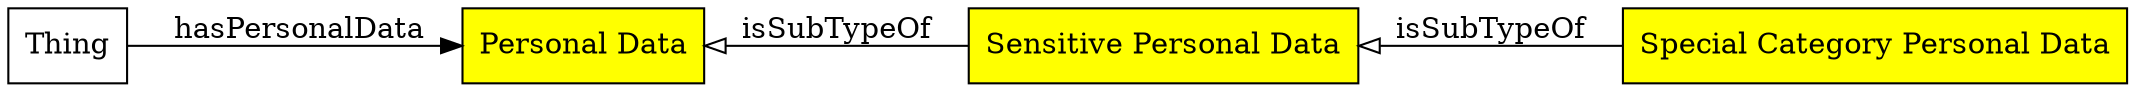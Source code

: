 # PD

digraph G {
    rankdir=LR;
    bgcolor=transparent;
    node [shape=rect];
    PD [label="Personal Data",style=filled,fillcolor=yellow];
    SPD [label="Sensitive Personal Data",style=filled,fillcolor=yellow];
    SCPD [label="Special Category Personal Data",style=filled,fillcolor=yellow];
    Thing -> PD [label=" hasPersonalData"];
    PD -> SPD -> SCPD [dir=both,arrowhead=none,arrowtail=onormal,label="isSubTypeOf"] ;
}

# Purpose
# http://www.graphviz.org/content/cluster

digraph G {
    rankdir=LR;
    bgcolor=transparent;
    node [shape=rect];
    PD [label="Purpose",style=filled,fillcolor=yellow];
    Thing -> PD [label=" hasPurpose"];
    N2 [label="Sector", style=filled, fillcolor=yellow];
    PD -> N2 [label=" hasSector"];
# N4 [label="Sector", style=filled, fillcolor=yellow];
# PD -> N3 [label=" hasPurpose"];
}

# Processing
# http://www.graphviz.org/content/cluster

digraph G {
    rankdir=LR;
    bgcolor=transparent;
    node [shape=rect];
    PD [label="Processing",style=filled,fillcolor=yellow];
    Thing -> PD [label=" hasProcessing"];
    N2 [label="DataSource", style=filled, fillcolor=yellow];
    PD -> N2 [label=" hasDataSource"];
    N3c [label="Context", style=filled, fillcolor=yellow];
    N3 [label="ProcessingContext", style=filled, fillcolor=yellow];
    N3 -> N3c [arrowhead=onormal,label="isSubTypeOf"];
    PD -> N3 [label=" hasContext"];
# N4 [label="Sector", style=filled, fillcolor=yellow];
# PD -> N3 [label=" hasPurpose"];
}

# LegalBasis
# http://www.graphviz.org/content/cluster

digraph G {
    rankdir=LR;
    bgcolor=transparent;
    node [shape=rect];
    PD [label="LegalBasis",style=filled,fillcolor=yellow];
    Thing -> PD [label=" hasLegalBasis"];

}


# Entities
# http://www.graphviz.org/content/cluster

digraph G {
 rankdir=LR;
    bgcolor=transparent;
    node [shape=rect,style=filled,fillcolor=yellow];
    Thing [fillcolor=none];
    PD -> Entity [arrowhead=onormal,label="isSubTypeOf"];
    NaturalPerson -> Entity [arrowhead=onormal,label="isSubTypeOf"];
    PD [label="LegalEntity",style=filled,fillcolor=yellow];
    N1 [label="DataController",style=filled,fillcolor=yellow];
    N1 -> PD [arrowhead=onormal];
    N2 [label="DataProcessor",style=filled,fillcolor=yellow];
    N2 -> PD [arrowhead=onormal,label="isSubTypeOf"];
    N3 [label="ThirdParty",style=filled,fillcolor=yellow];
    N3 -> PD [arrowhead=onormal];
    N4 [label="DataSubject",style=filled,fillcolor=yellow];
    N4 -> PD [arrowhead=onormal,label="isSubTypeOf"];
    N4 -> NaturalPerson [arrowhead=onormal,label="isSubTypeOf"];
    N5 [label="Authority",style=filled,fillcolor=yellow];
    N5 -> PD [arrowhead=onormal];
    N6 [label="Representative",style=filled,fillcolor=yellow];
    N6 -> PD [arrowhead=onormal];

    Thing -> N1 [label="hasDataController"];
    Thing -> N2 [label="hasDataProcessor"];
    Thing -> N3 [label="hasRecipient"];
    Thing -> N4 [label="hasDataSubject"];
    Thing -> N5 [label="hasAuthority"];
    Thing -> N6 [label="hasRepresentative"];
}


# Data Controller
digraph G {
    rankdir=LR;
    bgcolor=transparent;
    node [shape=rect];

    N1 [label="DataController",style=filled,fillcolor=yellow];
    N6 [label="Representative",style=filled,fillcolor=yellow];
    DataProtectionOfficer [label="Data Protection Officer",style=filled,fillcolor=yellow];
    N6 -> DataProtectionOfficer [arrowhead=none,arrowtail=onormal,dir=both,label="isSubTypeOf"];

    Thing -> N1 [label="hasDataController"];
    N1 -> N6 [label="hasRepresentative"];
}


# Data Subject

digraph G {
    rankdir=LR;
    bgcolor=transparent;
    node [shape=rect];

N1 [label="DataSubject",style=filled,fillcolor=yellow];
N2 [label="Vulnerable Data Subject",style=filled,fillcolor=yellow];
N3 [label="Child",style=filled,fillcolor=yellow];
N1 -> N2,N3 [arrowtail=onormal,arrowhead=none,dir=both,label="isSubTypeOf"];

Thing -> N1 [label="hasDataSubject"];
}

# Recipient

digraph G {
    rankdir=LR;
    bgcolor=transparent;
    node [shape=rect];

N1 [label="Recipient",style=filled,fillcolor=yellow];
N2 [label="DataController",style=filled,fillcolor=yellow];
N3 [label="DataProcessor",style=filled,fillcolor=yellow];
N4 [label="ThirdParty",style=filled,fillcolor=yellow];
N2,N3,N4 -> N1 [arrowhead=onormal,label="isSubTypeOf"];

Thing -> N1 [label="hasRecipient"];
Thing -> N3 [label="hasDataProcessor"];
Thing -> N2 [label="hasRecipientDataController"];
Thing -> N4 [label="hasRecipientThirdParty"];
}

# Tech/Org Measure

digraph G {
    rankdir=LR;
    bgcolor=transparent;
    node [shape=rect];
N1 [label="TechnicalOrganisationalMeasure",style=filled,fillcolor=yellow];
N2 [label="TechnicalMeasure",style=filled,fillcolor=yellow];
N3 [label="OrganisationalMeasure",style=filled,fillcolor=yellow];
N1 -> N2,N3 [arrowtail=onormal,arrowhead=none,dir=both,label="isSubTypeOf"];

N1 -> Thing [label="hasTechnicalOrganisationalMeasure",dir=both,arrowhead=none];
N2 -> Thing [label="hasTechnicalMeasure",dir=both,arrowhead=none];
N3 -> Thing [label="hasOrganisationalMeasure",dir=both,arrowhead=none];
}

# Right

digraph G {
    rankdir=LR;
    bgcolor=transparent;
    node [shape=rect];

    N1 [label="Right",style=filled,fillcolor=yellow];
    N2 [label="Data Subject Right",style=filled,fillcolor=yellow];
#N3 [label="Org Measure",style=filled,fillcolor=yellow];
    N1 -> N2 [arrowtail=onormal,arrowhead=none,dir=both,label="isSubTypeOf"];

    Thing -> N1 [label="hasRight"];
}


# Risk
digraph G {
    rankdir=LR;
    bgcolor=transparent;
    node [shape=rect];

    N1 [label="Risk",style=filled,fillcolor=yellow];
    N2 [label="RiskMitigationMeasure",style=filled,fillcolor=yellow];
    N3 [label="Tech/Org Measure",style=filled,fillcolor=yellow];
    N2 -> N3 [arrowhead=onormal,label="isSubTypeOf"];
    N1 -> N2 [label="mitigatesRisk"arrowtail=normal,arrowhead=none,dir=both];
    Thing -> N1 [label="hasRisk"];
}

# Technology
digraph G {
    rankdir=LR;
    bgcolor=transparent;
    node [shape=rect];

    N1 [label="Technology",style=filled,fillcolor=yellow];
    Thing -> N1 [label="isImplementedUsingTechnology"];
    Thing -> N1 [label="isImplementedByEntity",arrowtail=normal,arrowhead=none,dir=both];

}

# Storage
digraph G {
rankdir=LR;
    bgcolor=transparent;
    node [shape=rect];
    node [style=filled,fillcolor=yellow]
        Thing [style=normal] ;
    Thing -> StorageCondition [label="hasStorage"];
    StorageDuration -> StorageCondition [label="isSubTypeOf",arrowhead=onormal];
    StorageDeletion -> StorageCondition [label="isSubTypeOf",arrowhead=onormal];
    StorageLocation -> StorageCondition [label="isSubTypeOf",arrowhead=onormal];
    StorageRestoration -> StorageCondition [label="isSubTypeOf",arrowhead=onormal];
    Thing -> StorageDuration [label="hasDuration"];
    Thing -> StorageLocation [label="hasLocation"];
}

# Location & Jurisdiction
digraph G {
    rankdir=LR;
    bgcolor=transparent;
    node [shape=rect];
    node [style=filled,fillcolor=yellow]
        Thing [style=normal] ;
    N1 [label="Location",style=filled,fillcolor=yellow];
    N2 [label="Country",style=filled,fillcolor=yellow];
    N3 [label="Authority",style=filled,fillcolor=yellow];
    N4 [label="Law",style=filled,fillcolor=yellow];
    Thing -> N1 [label="hasJurisdiction"] ;
    N1 -> N2 [arrowtail=onormal,arrowhead=none,dir=both,label="isSubTypeOf"];
    Thing -> N2 [label="hasCountry"];
    Thing -> N3 [label="hasAuthority"];
    N3 -> Thing [label="isAuthorityFor"];
    N1 -> N4 [label="hasApplicableLaw"];
}


